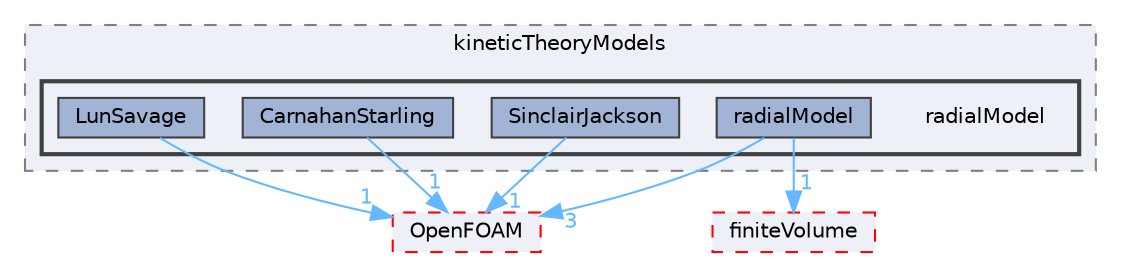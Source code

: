 digraph "src/phaseSystemModels/twoPhaseEuler/phaseCompressibleTurbulenceModels/kineticTheoryModels/radialModel"
{
 // LATEX_PDF_SIZE
  bgcolor="transparent";
  edge [fontname=Helvetica,fontsize=10,labelfontname=Helvetica,labelfontsize=10];
  node [fontname=Helvetica,fontsize=10,shape=box,height=0.2,width=0.4];
  compound=true
  subgraph clusterdir_c85b273aaa84a78c2b3bf2614cf319dc {
    graph [ bgcolor="#edf0f7", pencolor="grey50", label="kineticTheoryModels", fontname=Helvetica,fontsize=10 style="filled,dashed", URL="dir_c85b273aaa84a78c2b3bf2614cf319dc.html",tooltip=""]
  subgraph clusterdir_be19d3a8eddc3f0c35028fe0fdd00a11 {
    graph [ bgcolor="#edf0f7", pencolor="grey25", label="", fontname=Helvetica,fontsize=10 style="filled,bold", URL="dir_be19d3a8eddc3f0c35028fe0fdd00a11.html",tooltip=""]
    dir_be19d3a8eddc3f0c35028fe0fdd00a11 [shape=plaintext, label="radialModel"];
  dir_9b22b491222d116d7809456f330b101f [label="CarnahanStarling", fillcolor="#a2b4d6", color="grey25", style="filled", URL="dir_9b22b491222d116d7809456f330b101f.html",tooltip=""];
  dir_0ae7765e612c0d48c9c994be6f5477fc [label="LunSavage", fillcolor="#a2b4d6", color="grey25", style="filled", URL="dir_0ae7765e612c0d48c9c994be6f5477fc.html",tooltip=""];
  dir_f0aa7e16f460e9447b6ad54f084f7e6f [label="radialModel", fillcolor="#a2b4d6", color="grey25", style="filled", URL="dir_f0aa7e16f460e9447b6ad54f084f7e6f.html",tooltip=""];
  dir_6452c531b2a002ea48d6ab63dcd24dc8 [label="SinclairJackson", fillcolor="#a2b4d6", color="grey25", style="filled", URL="dir_6452c531b2a002ea48d6ab63dcd24dc8.html",tooltip=""];
  }
  }
  dir_c5473ff19b20e6ec4dfe5c310b3778a8 [label="OpenFOAM", fillcolor="#edf0f7", color="red", style="filled,dashed", URL="dir_c5473ff19b20e6ec4dfe5c310b3778a8.html",tooltip=""];
  dir_9bd15774b555cf7259a6fa18f99fe99b [label="finiteVolume", fillcolor="#edf0f7", color="red", style="filled,dashed", URL="dir_9bd15774b555cf7259a6fa18f99fe99b.html",tooltip=""];
  dir_9b22b491222d116d7809456f330b101f->dir_c5473ff19b20e6ec4dfe5c310b3778a8 [headlabel="1", labeldistance=1.5 headhref="dir_000398_002695.html" href="dir_000398_002695.html" color="steelblue1" fontcolor="steelblue1"];
  dir_0ae7765e612c0d48c9c994be6f5477fc->dir_c5473ff19b20e6ec4dfe5c310b3778a8 [headlabel="1", labeldistance=1.5 headhref="dir_002276_002695.html" href="dir_002276_002695.html" color="steelblue1" fontcolor="steelblue1"];
  dir_f0aa7e16f460e9447b6ad54f084f7e6f->dir_9bd15774b555cf7259a6fa18f99fe99b [headlabel="1", labeldistance=1.5 headhref="dir_003169_001387.html" href="dir_003169_001387.html" color="steelblue1" fontcolor="steelblue1"];
  dir_f0aa7e16f460e9447b6ad54f084f7e6f->dir_c5473ff19b20e6ec4dfe5c310b3778a8 [headlabel="3", labeldistance=1.5 headhref="dir_003169_002695.html" href="dir_003169_002695.html" color="steelblue1" fontcolor="steelblue1"];
  dir_6452c531b2a002ea48d6ab63dcd24dc8->dir_c5473ff19b20e6ec4dfe5c310b3778a8 [headlabel="1", labeldistance=1.5 headhref="dir_003544_002695.html" href="dir_003544_002695.html" color="steelblue1" fontcolor="steelblue1"];
}
